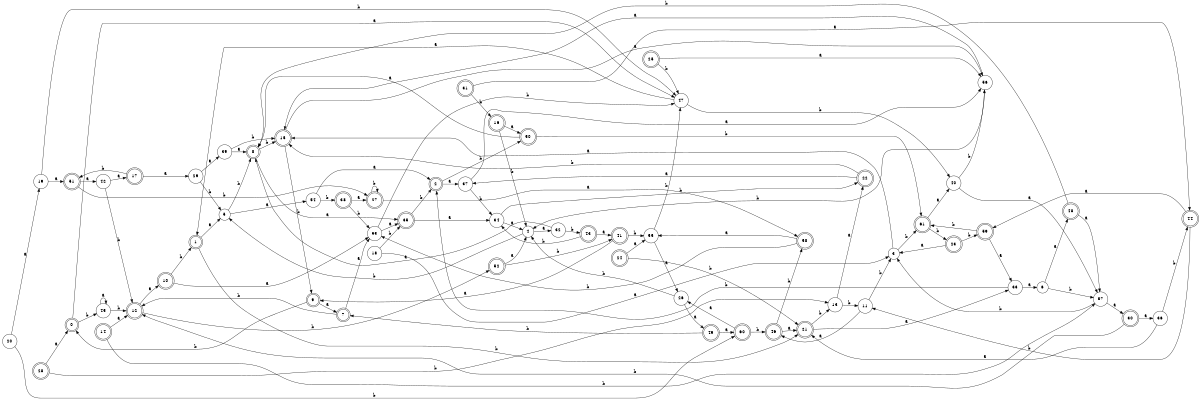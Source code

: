 digraph n50_9 {
__start0 [label="" shape="none"];

rankdir=LR;
size="8,5";

s0 [style="rounded,filled", color="black", fillcolor="white" shape="doublecircle", label="0"];
s1 [style="rounded,filled", color="black", fillcolor="white" shape="doublecircle", label="1"];
s2 [style="rounded,filled", color="black", fillcolor="white" shape="doublecircle", label="2"];
s3 [style="filled", color="black", fillcolor="white" shape="circle", label="3"];
s4 [style="filled", color="black", fillcolor="white" shape="circle", label="4"];
s5 [style="filled", color="black", fillcolor="white" shape="circle", label="5"];
s6 [style="filled", color="black", fillcolor="white" shape="circle", label="6"];
s7 [style="rounded,filled", color="black", fillcolor="white" shape="doublecircle", label="7"];
s8 [style="rounded,filled", color="black", fillcolor="white" shape="doublecircle", label="8"];
s9 [style="rounded,filled", color="black", fillcolor="white" shape="doublecircle", label="9"];
s10 [style="rounded,filled", color="black", fillcolor="white" shape="doublecircle", label="10"];
s11 [style="filled", color="black", fillcolor="white" shape="circle", label="11"];
s12 [style="rounded,filled", color="black", fillcolor="white" shape="doublecircle", label="12"];
s13 [style="filled", color="black", fillcolor="white" shape="circle", label="13"];
s14 [style="rounded,filled", color="black", fillcolor="white" shape="doublecircle", label="14"];
s15 [style="rounded,filled", color="black", fillcolor="white" shape="doublecircle", label="15"];
s16 [style="rounded,filled", color="black", fillcolor="white" shape="doublecircle", label="16"];
s17 [style="rounded,filled", color="black", fillcolor="white" shape="doublecircle", label="17"];
s18 [style="filled", color="black", fillcolor="white" shape="circle", label="18"];
s19 [style="filled", color="black", fillcolor="white" shape="circle", label="19"];
s20 [style="filled", color="black", fillcolor="white" shape="circle", label="20"];
s21 [style="rounded,filled", color="black", fillcolor="white" shape="doublecircle", label="21"];
s22 [style="rounded,filled", color="black", fillcolor="white" shape="doublecircle", label="22"];
s23 [style="rounded,filled", color="black", fillcolor="white" shape="doublecircle", label="23"];
s24 [style="rounded,filled", color="black", fillcolor="white" shape="doublecircle", label="24"];
s25 [style="rounded,filled", color="black", fillcolor="white" shape="doublecircle", label="25"];
s26 [style="filled", color="black", fillcolor="white" shape="circle", label="26"];
s27 [style="rounded,filled", color="black", fillcolor="white" shape="doublecircle", label="27"];
s28 [style="rounded,filled", color="black", fillcolor="white" shape="doublecircle", label="28"];
s29 [style="filled", color="black", fillcolor="white" shape="circle", label="29"];
s30 [style="rounded,filled", color="black", fillcolor="white" shape="doublecircle", label="30"];
s31 [style="rounded,filled", color="black", fillcolor="white" shape="doublecircle", label="31"];
s32 [style="filled", color="black", fillcolor="white" shape="circle", label="32"];
s33 [style="filled", color="black", fillcolor="white" shape="circle", label="33"];
s34 [style="filled", color="black", fillcolor="white" shape="circle", label="34"];
s35 [style="rounded,filled", color="black", fillcolor="white" shape="doublecircle", label="35"];
s36 [style="filled", color="black", fillcolor="white" shape="circle", label="36"];
s37 [style="filled", color="black", fillcolor="white" shape="circle", label="37"];
s38 [style="rounded,filled", color="black", fillcolor="white" shape="doublecircle", label="38"];
s39 [style="filled", color="black", fillcolor="white" shape="circle", label="39"];
s40 [style="filled", color="black", fillcolor="white" shape="circle", label="40"];
s41 [style="rounded,filled", color="black", fillcolor="white" shape="doublecircle", label="41"];
s42 [style="filled", color="black", fillcolor="white" shape="circle", label="42"];
s43 [style="rounded,filled", color="black", fillcolor="white" shape="doublecircle", label="43"];
s44 [style="rounded,filled", color="black", fillcolor="white" shape="doublecircle", label="44"];
s45 [style="filled", color="black", fillcolor="white" shape="circle", label="45"];
s46 [style="rounded,filled", color="black", fillcolor="white" shape="doublecircle", label="46"];
s47 [style="filled", color="black", fillcolor="white" shape="circle", label="47"];
s48 [style="rounded,filled", color="black", fillcolor="white" shape="doublecircle", label="48"];
s49 [style="rounded,filled", color="black", fillcolor="white" shape="doublecircle", label="49"];
s50 [style="rounded,filled", color="black", fillcolor="white" shape="doublecircle", label="50"];
s51 [style="rounded,filled", color="black", fillcolor="white" shape="doublecircle", label="51"];
s52 [style="rounded,filled", color="black", fillcolor="white" shape="doublecircle", label="52"];
s53 [style="filled", color="black", fillcolor="white" shape="circle", label="53"];
s54 [style="filled", color="black", fillcolor="white" shape="circle", label="54"];
s55 [style="filled", color="black", fillcolor="white" shape="circle", label="55"];
s56 [style="filled", color="black", fillcolor="white" shape="circle", label="56"];
s57 [style="filled", color="black", fillcolor="white" shape="circle", label="57"];
s58 [style="rounded,filled", color="black", fillcolor="white" shape="doublecircle", label="58"];
s59 [style="rounded,filled", color="black", fillcolor="white" shape="doublecircle", label="59"];
s60 [style="rounded,filled", color="black", fillcolor="white" shape="doublecircle", label="60"];
s61 [style="rounded,filled", color="black", fillcolor="white" shape="doublecircle", label="61"];
s0 -> s47 [label="a"];
s0 -> s45 [label="b"];
s1 -> s5 [label="a"];
s1 -> s21 [label="b"];
s2 -> s37 [label="a"];
s2 -> s50 [label="b"];
s3 -> s15 [label="a"];
s3 -> s61 [label="b"];
s4 -> s32 [label="a"];
s4 -> s5 [label="b"];
s5 -> s54 [label="a"];
s5 -> s8 [label="b"];
s6 -> s48 [label="a"];
s6 -> s57 [label="b"];
s7 -> s53 [label="a"];
s7 -> s12 [label="b"];
s8 -> s35 [label="a"];
s8 -> s15 [label="b"];
s9 -> s7 [label="a"];
s9 -> s0 [label="b"];
s10 -> s53 [label="a"];
s10 -> s1 [label="b"];
s11 -> s46 [label="a"];
s11 -> s3 [label="b"];
s12 -> s10 [label="a"];
s12 -> s52 [label="b"];
s13 -> s22 [label="a"];
s13 -> s11 [label="b"];
s14 -> s12 [label="a"];
s14 -> s57 [label="b"];
s15 -> s56 [label="a"];
s15 -> s9 [label="b"];
s16 -> s50 [label="a"];
s16 -> s4 [label="b"];
s17 -> s29 [label="a"];
s17 -> s51 [label="b"];
s18 -> s3 [label="a"];
s18 -> s35 [label="b"];
s19 -> s51 [label="a"];
s19 -> s47 [label="b"];
s20 -> s19 [label="a"];
s20 -> s60 [label="b"];
s21 -> s33 [label="a"];
s21 -> s13 [label="b"];
s22 -> s37 [label="a"];
s22 -> s15 [label="b"];
s23 -> s3 [label="a"];
s23 -> s59 [label="b"];
s24 -> s55 [label="a"];
s24 -> s21 [label="b"];
s25 -> s56 [label="a"];
s25 -> s47 [label="b"];
s26 -> s49 [label="a"];
s26 -> s4 [label="b"];
s27 -> s58 [label="a"];
s27 -> s27 [label="b"];
s28 -> s0 [label="a"];
s28 -> s13 [label="b"];
s29 -> s39 [label="a"];
s29 -> s5 [label="b"];
s30 -> s36 [label="a"];
s30 -> s12 [label="b"];
s31 -> s44 [label="a"];
s31 -> s16 [label="b"];
s32 -> s8 [label="a"];
s32 -> s43 [label="b"];
s33 -> s6 [label="a"];
s33 -> s2 [label="b"];
s34 -> s4 [label="a"];
s34 -> s22 [label="b"];
s35 -> s34 [label="a"];
s35 -> s2 [label="b"];
s36 -> s21 [label="a"];
s36 -> s44 [label="b"];
s37 -> s56 [label="a"];
s37 -> s34 [label="b"];
s38 -> s27 [label="a"];
s38 -> s53 [label="b"];
s39 -> s8 [label="a"];
s39 -> s15 [label="b"];
s40 -> s57 [label="a"];
s40 -> s56 [label="b"];
s41 -> s9 [label="a"];
s41 -> s55 [label="b"];
s42 -> s17 [label="a"];
s42 -> s12 [label="b"];
s43 -> s41 [label="a"];
s43 -> s34 [label="b"];
s44 -> s59 [label="a"];
s44 -> s11 [label="b"];
s45 -> s45 [label="a"];
s45 -> s12 [label="b"];
s46 -> s21 [label="a"];
s46 -> s58 [label="b"];
s47 -> s1 [label="a"];
s47 -> s40 [label="b"];
s48 -> s57 [label="a"];
s48 -> s8 [label="b"];
s49 -> s60 [label="a"];
s49 -> s7 [label="b"];
s50 -> s8 [label="a"];
s50 -> s61 [label="b"];
s51 -> s42 [label="a"];
s51 -> s27 [label="b"];
s52 -> s4 [label="a"];
s52 -> s41 [label="b"];
s53 -> s35 [label="a"];
s53 -> s47 [label="b"];
s54 -> s2 [label="a"];
s54 -> s38 [label="b"];
s55 -> s26 [label="a"];
s55 -> s47 [label="b"];
s56 -> s15 [label="a"];
s56 -> s4 [label="b"];
s57 -> s30 [label="a"];
s57 -> s3 [label="b"];
s58 -> s55 [label="a"];
s58 -> s53 [label="b"];
s59 -> s33 [label="a"];
s59 -> s61 [label="b"];
s60 -> s26 [label="a"];
s60 -> s46 [label="b"];
s61 -> s40 [label="a"];
s61 -> s23 [label="b"];

}